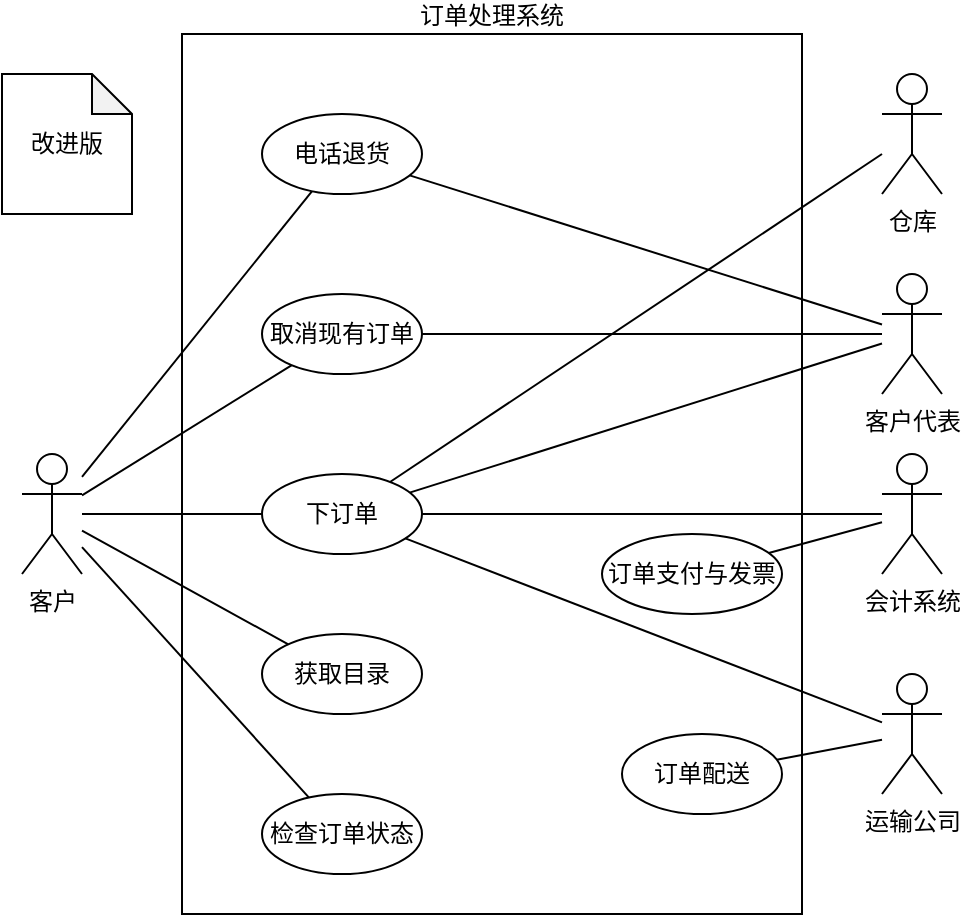 <mxfile version="24.3.1" type="github">
  <diagram name="第 1 页" id="Rd6O2Q7nFE7LTflckjIT">
    <mxGraphModel dx="1042" dy="569" grid="1" gridSize="10" guides="1" tooltips="1" connect="1" arrows="1" fold="1" page="1" pageScale="1" pageWidth="827" pageHeight="1169" math="0" shadow="0">
      <root>
        <mxCell id="0" />
        <mxCell id="1" parent="0" />
        <mxCell id="6yWKJsHAFZ3aje_rWWYT-1" value="订单处理系统" style="rounded=0;whiteSpace=wrap;html=1;labelPosition=center;verticalLabelPosition=top;align=center;verticalAlign=bottom;" vertex="1" parent="1">
          <mxGeometry x="250" y="40" width="310" height="440" as="geometry" />
        </mxCell>
        <mxCell id="6yWKJsHAFZ3aje_rWWYT-2" style="rounded=0;orthogonalLoop=1;jettySize=auto;html=1;endArrow=none;endFill=0;" edge="1" parent="1" source="6yWKJsHAFZ3aje_rWWYT-7" target="6yWKJsHAFZ3aje_rWWYT-20">
          <mxGeometry relative="1" as="geometry" />
        </mxCell>
        <mxCell id="6yWKJsHAFZ3aje_rWWYT-3" style="rounded=0;orthogonalLoop=1;jettySize=auto;html=1;strokeColor=default;align=center;verticalAlign=middle;fontFamily=Helvetica;fontSize=11;fontColor=default;labelBackgroundColor=default;endArrow=none;endFill=0;" edge="1" parent="1" source="6yWKJsHAFZ3aje_rWWYT-7" target="6yWKJsHAFZ3aje_rWWYT-21">
          <mxGeometry relative="1" as="geometry" />
        </mxCell>
        <mxCell id="6yWKJsHAFZ3aje_rWWYT-4" style="rounded=0;orthogonalLoop=1;jettySize=auto;html=1;strokeColor=default;align=center;verticalAlign=middle;fontFamily=Helvetica;fontSize=11;fontColor=default;labelBackgroundColor=default;endArrow=none;endFill=0;" edge="1" parent="1" source="6yWKJsHAFZ3aje_rWWYT-7" target="6yWKJsHAFZ3aje_rWWYT-22">
          <mxGeometry relative="1" as="geometry" />
        </mxCell>
        <mxCell id="6yWKJsHAFZ3aje_rWWYT-5" style="rounded=0;orthogonalLoop=1;jettySize=auto;html=1;endArrow=none;endFill=0;" edge="1" parent="1" source="6yWKJsHAFZ3aje_rWWYT-7" target="6yWKJsHAFZ3aje_rWWYT-24">
          <mxGeometry relative="1" as="geometry" />
        </mxCell>
        <mxCell id="6yWKJsHAFZ3aje_rWWYT-6" style="rounded=0;orthogonalLoop=1;jettySize=auto;html=1;endArrow=none;endFill=0;" edge="1" parent="1" source="6yWKJsHAFZ3aje_rWWYT-7" target="6yWKJsHAFZ3aje_rWWYT-23">
          <mxGeometry relative="1" as="geometry" />
        </mxCell>
        <mxCell id="6yWKJsHAFZ3aje_rWWYT-7" value="客户" style="shape=umlActor;verticalLabelPosition=bottom;verticalAlign=top;html=1;" vertex="1" parent="1">
          <mxGeometry x="170" y="250" width="30" height="60" as="geometry" />
        </mxCell>
        <mxCell id="6yWKJsHAFZ3aje_rWWYT-8" style="rounded=0;orthogonalLoop=1;jettySize=auto;html=1;endArrow=none;endFill=0;" edge="1" parent="1" source="6yWKJsHAFZ3aje_rWWYT-9" target="6yWKJsHAFZ3aje_rWWYT-20">
          <mxGeometry relative="1" as="geometry" />
        </mxCell>
        <mxCell id="6yWKJsHAFZ3aje_rWWYT-9" value="仓库" style="shape=umlActor;verticalLabelPosition=bottom;verticalAlign=top;html=1;" vertex="1" parent="1">
          <mxGeometry x="600" y="60" width="30" height="60" as="geometry" />
        </mxCell>
        <mxCell id="6yWKJsHAFZ3aje_rWWYT-10" style="rounded=0;orthogonalLoop=1;jettySize=auto;html=1;endArrow=none;endFill=0;" edge="1" parent="1" source="6yWKJsHAFZ3aje_rWWYT-13" target="6yWKJsHAFZ3aje_rWWYT-20">
          <mxGeometry relative="1" as="geometry" />
        </mxCell>
        <mxCell id="6yWKJsHAFZ3aje_rWWYT-11" style="rounded=0;orthogonalLoop=1;jettySize=auto;html=1;endArrow=none;endFill=0;" edge="1" parent="1" source="6yWKJsHAFZ3aje_rWWYT-13" target="6yWKJsHAFZ3aje_rWWYT-23">
          <mxGeometry relative="1" as="geometry" />
        </mxCell>
        <mxCell id="6yWKJsHAFZ3aje_rWWYT-12" style="rounded=0;orthogonalLoop=1;jettySize=auto;html=1;endArrow=none;endFill=0;" edge="1" parent="1" source="6yWKJsHAFZ3aje_rWWYT-13" target="6yWKJsHAFZ3aje_rWWYT-22">
          <mxGeometry relative="1" as="geometry" />
        </mxCell>
        <mxCell id="6yWKJsHAFZ3aje_rWWYT-13" value="客户代表" style="shape=umlActor;verticalLabelPosition=bottom;verticalAlign=top;html=1;" vertex="1" parent="1">
          <mxGeometry x="600" y="160" width="30" height="60" as="geometry" />
        </mxCell>
        <mxCell id="6yWKJsHAFZ3aje_rWWYT-14" style="rounded=0;orthogonalLoop=1;jettySize=auto;html=1;endArrow=none;endFill=0;" edge="1" parent="1" source="6yWKJsHAFZ3aje_rWWYT-16" target="6yWKJsHAFZ3aje_rWWYT-20">
          <mxGeometry relative="1" as="geometry" />
        </mxCell>
        <mxCell id="6yWKJsHAFZ3aje_rWWYT-15" style="rounded=0;orthogonalLoop=1;jettySize=auto;html=1;endArrow=none;endFill=0;" edge="1" parent="1" source="6yWKJsHAFZ3aje_rWWYT-16" target="6yWKJsHAFZ3aje_rWWYT-26">
          <mxGeometry relative="1" as="geometry" />
        </mxCell>
        <mxCell id="6yWKJsHAFZ3aje_rWWYT-16" value="会计系统" style="shape=umlActor;verticalLabelPosition=bottom;verticalAlign=top;html=1;" vertex="1" parent="1">
          <mxGeometry x="600" y="250" width="30" height="60" as="geometry" />
        </mxCell>
        <mxCell id="6yWKJsHAFZ3aje_rWWYT-17" style="rounded=0;orthogonalLoop=1;jettySize=auto;html=1;endArrow=none;endFill=0;" edge="1" parent="1" source="6yWKJsHAFZ3aje_rWWYT-19" target="6yWKJsHAFZ3aje_rWWYT-25">
          <mxGeometry relative="1" as="geometry" />
        </mxCell>
        <mxCell id="6yWKJsHAFZ3aje_rWWYT-18" style="rounded=0;orthogonalLoop=1;jettySize=auto;html=1;endArrow=none;endFill=0;" edge="1" parent="1" source="6yWKJsHAFZ3aje_rWWYT-19" target="6yWKJsHAFZ3aje_rWWYT-20">
          <mxGeometry relative="1" as="geometry" />
        </mxCell>
        <mxCell id="6yWKJsHAFZ3aje_rWWYT-19" value="运输公司" style="shape=umlActor;verticalLabelPosition=bottom;verticalAlign=top;html=1;" vertex="1" parent="1">
          <mxGeometry x="600" y="360" width="30" height="60" as="geometry" />
        </mxCell>
        <mxCell id="6yWKJsHAFZ3aje_rWWYT-20" value="下订单" style="ellipse;whiteSpace=wrap;html=1;" vertex="1" parent="1">
          <mxGeometry x="290" y="260" width="80" height="40" as="geometry" />
        </mxCell>
        <mxCell id="6yWKJsHAFZ3aje_rWWYT-21" value="检查订单状态" style="ellipse;whiteSpace=wrap;html=1;" vertex="1" parent="1">
          <mxGeometry x="290" y="420" width="80" height="40" as="geometry" />
        </mxCell>
        <mxCell id="6yWKJsHAFZ3aje_rWWYT-22" value="取消现有订单" style="ellipse;whiteSpace=wrap;html=1;" vertex="1" parent="1">
          <mxGeometry x="290" y="170" width="80" height="40" as="geometry" />
        </mxCell>
        <mxCell id="6yWKJsHAFZ3aje_rWWYT-23" value="电话退货" style="ellipse;whiteSpace=wrap;html=1;" vertex="1" parent="1">
          <mxGeometry x="290" y="80" width="80" height="40" as="geometry" />
        </mxCell>
        <mxCell id="6yWKJsHAFZ3aje_rWWYT-24" value="获取目录" style="ellipse;whiteSpace=wrap;html=1;" vertex="1" parent="1">
          <mxGeometry x="290" y="340" width="80" height="40" as="geometry" />
        </mxCell>
        <mxCell id="6yWKJsHAFZ3aje_rWWYT-25" value="订单配送" style="ellipse;whiteSpace=wrap;html=1;" vertex="1" parent="1">
          <mxGeometry x="470" y="390" width="80" height="40" as="geometry" />
        </mxCell>
        <mxCell id="6yWKJsHAFZ3aje_rWWYT-26" value="订单支付与发票" style="ellipse;whiteSpace=wrap;html=1;strokeColor=default;align=center;verticalAlign=middle;fontFamily=Helvetica;fontSize=12;fontColor=default;fillColor=default;" vertex="1" parent="1">
          <mxGeometry x="460" y="290" width="90" height="40" as="geometry" />
        </mxCell>
        <mxCell id="6yWKJsHAFZ3aje_rWWYT-31" value="改进版" style="shape=note;whiteSpace=wrap;html=1;backgroundOutline=1;darkOpacity=0.05;size=20;" vertex="1" parent="1">
          <mxGeometry x="160" y="60" width="65" height="70" as="geometry" />
        </mxCell>
      </root>
    </mxGraphModel>
  </diagram>
</mxfile>
